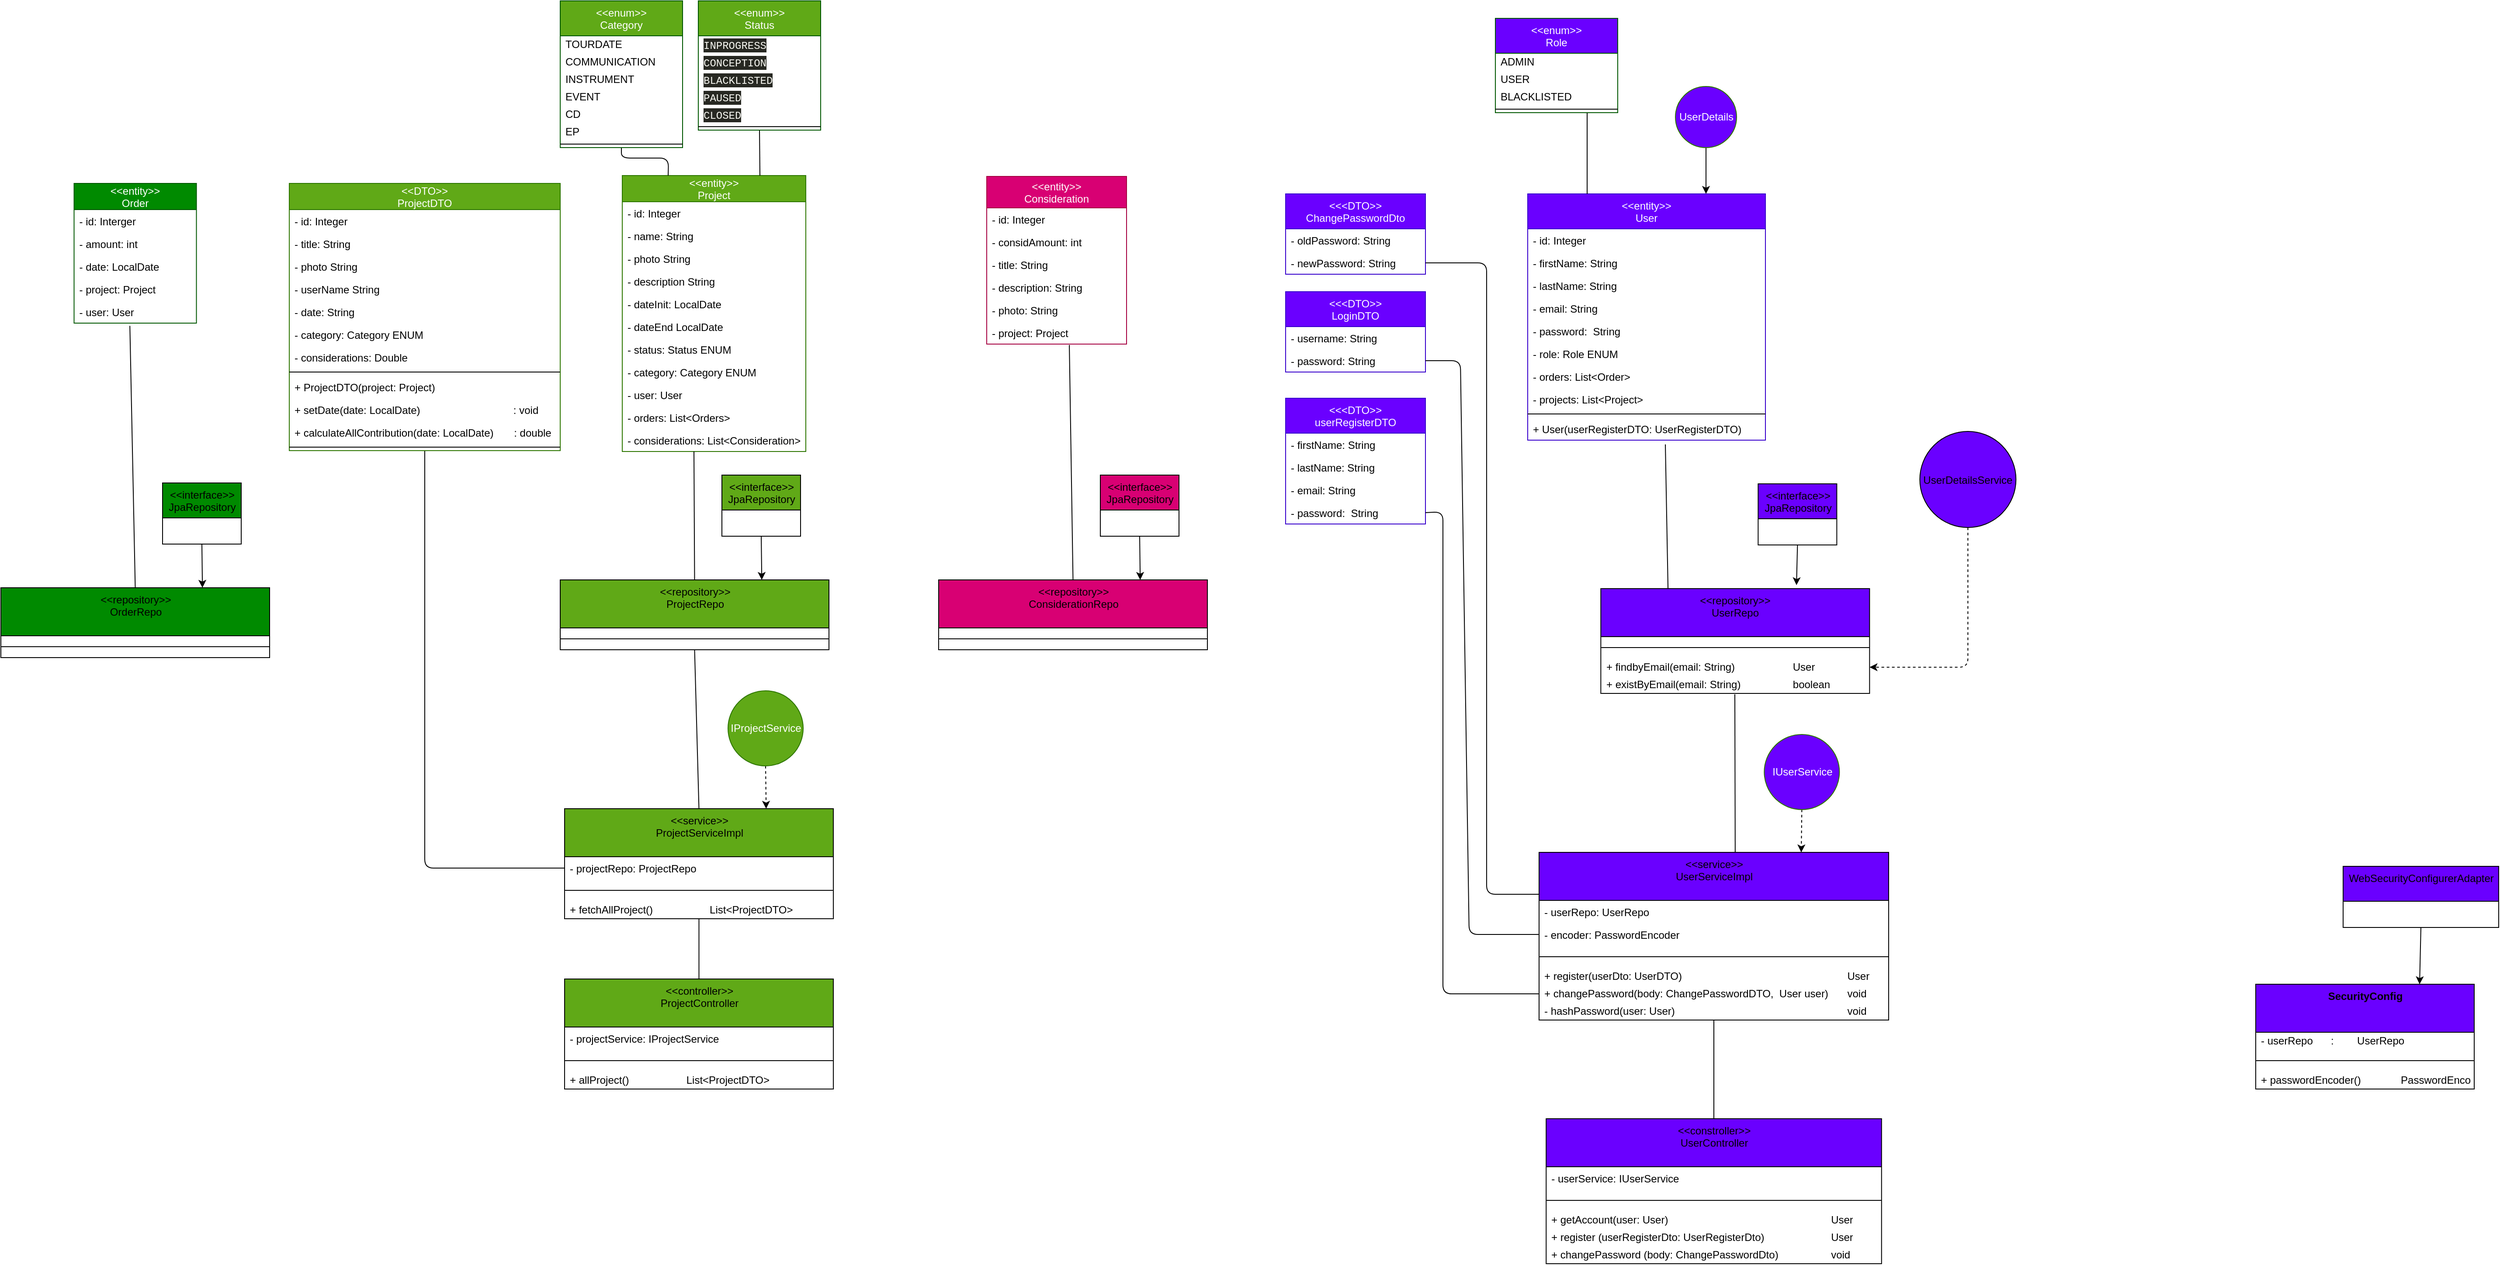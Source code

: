 <mxfile>
    <diagram id="D13PqQ3iey4-y3I6TfFY" name="Page-1">
        <mxGraphModel dx="1454" dy="431" grid="1" gridSize="10" guides="1" tooltips="1" connect="1" arrows="1" fold="1" page="1" pageScale="1" pageWidth="827" pageHeight="1169" background="none" math="0" shadow="0">
            <root>
                <mxCell id="0"/>
                <mxCell id="1" parent="0"/>
                <mxCell id="28" value="&lt;&lt;entity&gt;&gt;&#10;Order" style="swimlane;fontStyle=0;childLayout=stackLayout;horizontal=1;startSize=30;fillColor=#008a00;horizontalStack=0;resizeParent=1;resizeParentMax=0;resizeLast=0;collapsible=1;marginBottom=0;fontColor=#ffffff;strokeColor=#005700;container=0;" parent="1" vertex="1">
                    <mxGeometry x="-416.25" y="219" width="140" height="160" as="geometry"/>
                </mxCell>
                <mxCell id="29" value="- id: Interger" style="text;strokeColor=none;fillColor=none;align=left;verticalAlign=top;spacingLeft=4;spacingRight=4;overflow=hidden;rotatable=0;points=[[0,0.5],[1,0.5]];portConstraint=eastwest;" parent="28" vertex="1">
                    <mxGeometry y="30" width="140" height="26" as="geometry"/>
                </mxCell>
                <mxCell id="30" value="- amount: int" style="text;strokeColor=none;fillColor=none;align=left;verticalAlign=top;spacingLeft=4;spacingRight=4;overflow=hidden;rotatable=0;points=[[0,0.5],[1,0.5]];portConstraint=eastwest;" parent="28" vertex="1">
                    <mxGeometry y="56" width="140" height="26" as="geometry"/>
                </mxCell>
                <mxCell id="32" value="- date: LocalDate&#10;" style="text;strokeColor=none;fillColor=none;align=left;verticalAlign=top;spacingLeft=4;spacingRight=4;overflow=hidden;rotatable=0;points=[[0,0.5],[1,0.5]];portConstraint=eastwest;" parent="28" vertex="1">
                    <mxGeometry y="82" width="140" height="26" as="geometry"/>
                </mxCell>
                <mxCell id="99" value="- project: Project&#10;" style="text;strokeColor=none;fillColor=none;align=left;verticalAlign=top;spacingLeft=4;spacingRight=4;overflow=hidden;rotatable=0;points=[[0,0.5],[1,0.5]];portConstraint=eastwest;" parent="28" vertex="1">
                    <mxGeometry y="108" width="140" height="26" as="geometry"/>
                </mxCell>
                <mxCell id="98" value="- user: User&#10;" style="text;strokeColor=none;fillColor=none;align=left;verticalAlign=top;spacingLeft=4;spacingRight=4;overflow=hidden;rotatable=0;points=[[0,0.5],[1,0.5]];portConstraint=eastwest;" parent="28" vertex="1">
                    <mxGeometry y="134" width="140" height="26" as="geometry"/>
                </mxCell>
                <mxCell id="35" value="&lt;&lt;entity&gt;&gt;&#10;User" style="swimlane;fontStyle=0;childLayout=stackLayout;horizontal=1;startSize=40;fillColor=#6a00ff;horizontalStack=0;resizeParent=1;resizeParentMax=0;resizeLast=0;collapsible=1;marginBottom=0;fontColor=#ffffff;strokeColor=#3700CC;" parent="1" vertex="1">
                    <mxGeometry x="1247" y="231" width="272" height="282" as="geometry"/>
                </mxCell>
                <mxCell id="36" value="- id: Integer" style="text;strokeColor=none;fillColor=none;align=left;verticalAlign=top;spacingLeft=4;spacingRight=4;overflow=hidden;rotatable=0;points=[[0,0.5],[1,0.5]];portConstraint=eastwest;" parent="35" vertex="1">
                    <mxGeometry y="40" width="272" height="26" as="geometry"/>
                </mxCell>
                <mxCell id="38" value="- firstName: String" style="text;strokeColor=none;fillColor=none;align=left;verticalAlign=top;spacingLeft=4;spacingRight=4;overflow=hidden;rotatable=0;points=[[0,0.5],[1,0.5]];portConstraint=eastwest;" parent="35" vertex="1">
                    <mxGeometry y="66" width="272" height="26" as="geometry"/>
                </mxCell>
                <mxCell id="51" value="- lastName: String" style="text;strokeColor=none;fillColor=none;align=left;verticalAlign=top;spacingLeft=4;spacingRight=4;overflow=hidden;rotatable=0;points=[[0,0.5],[1,0.5]];portConstraint=eastwest;" parent="35" vertex="1">
                    <mxGeometry y="92" width="272" height="26" as="geometry"/>
                </mxCell>
                <mxCell id="52" value="- email: String" style="text;strokeColor=none;fillColor=none;align=left;verticalAlign=top;spacingLeft=4;spacingRight=4;overflow=hidden;rotatable=0;points=[[0,0.5],[1,0.5]];portConstraint=eastwest;" parent="35" vertex="1">
                    <mxGeometry y="118" width="272" height="26" as="geometry"/>
                </mxCell>
                <mxCell id="53" value="- password:  String" style="text;strokeColor=none;fillColor=none;align=left;verticalAlign=top;spacingLeft=4;spacingRight=4;overflow=hidden;rotatable=0;points=[[0,0.5],[1,0.5]];portConstraint=eastwest;" parent="35" vertex="1">
                    <mxGeometry y="144" width="272" height="26" as="geometry"/>
                </mxCell>
                <mxCell id="89" value="- role: Role ENUM" style="text;strokeColor=none;fillColor=none;align=left;verticalAlign=top;spacingLeft=4;spacingRight=4;overflow=hidden;rotatable=0;points=[[0,0.5],[1,0.5]];portConstraint=eastwest;" parent="35" vertex="1">
                    <mxGeometry y="170" width="272" height="26" as="geometry"/>
                </mxCell>
                <mxCell id="54" value="- orders: List&lt;Order&gt;" style="text;strokeColor=none;fillColor=none;align=left;verticalAlign=top;spacingLeft=4;spacingRight=4;overflow=hidden;rotatable=0;points=[[0,0.5],[1,0.5]];portConstraint=eastwest;" parent="35" vertex="1">
                    <mxGeometry y="196" width="272" height="26" as="geometry"/>
                </mxCell>
                <mxCell id="92" value="" style="edgeStyle=none;html=1;startArrow=none;" parent="35" source="103" target="54" edge="1">
                    <mxGeometry relative="1" as="geometry"/>
                </mxCell>
                <mxCell id="103" value="- projects: List&lt;Project&gt;" style="text;strokeColor=none;fillColor=none;align=left;verticalAlign=top;spacingLeft=4;spacingRight=4;overflow=hidden;rotatable=0;points=[[0,0.5],[1,0.5]];portConstraint=eastwest;" parent="35" vertex="1">
                    <mxGeometry y="222" width="272" height="26" as="geometry"/>
                </mxCell>
                <mxCell id="129" value="" style="line;strokeWidth=1;fillColor=none;align=left;verticalAlign=middle;spacingTop=-1;spacingLeft=3;spacingRight=3;rotatable=0;labelPosition=right;points=[];portConstraint=eastwest;" parent="35" vertex="1">
                    <mxGeometry y="248" width="272" height="8" as="geometry"/>
                </mxCell>
                <mxCell id="130" value="+ User(userRegisterDTO: UserRegisterDTO)" style="text;strokeColor=none;fillColor=none;align=left;verticalAlign=top;spacingLeft=4;spacingRight=4;overflow=hidden;rotatable=0;points=[[0,0.5],[1,0.5]];portConstraint=eastwest;" parent="35" vertex="1">
                    <mxGeometry y="256" width="272" height="26" as="geometry"/>
                </mxCell>
                <mxCell id="39" value="&lt;&lt;entity&gt;&gt;&#10;Project" style="swimlane;fontStyle=0;childLayout=stackLayout;horizontal=1;startSize=30;fillColor=#60a917;horizontalStack=0;resizeParent=1;resizeParentMax=0;resizeLast=0;collapsible=1;marginBottom=0;fontColor=#ffffff;strokeColor=#2D7600;" parent="1" vertex="1">
                    <mxGeometry x="211" y="210" width="210" height="316" as="geometry"/>
                </mxCell>
                <mxCell id="40" value="- id: Integer" style="text;strokeColor=none;fillColor=none;align=left;verticalAlign=top;spacingLeft=4;spacingRight=4;overflow=hidden;rotatable=0;points=[[0,0.5],[1,0.5]];portConstraint=eastwest;" parent="39" vertex="1">
                    <mxGeometry y="30" width="210" height="26" as="geometry"/>
                </mxCell>
                <mxCell id="41" value="- name: String" style="text;strokeColor=none;fillColor=none;align=left;verticalAlign=top;spacingLeft=4;spacingRight=4;overflow=hidden;rotatable=0;points=[[0,0.5],[1,0.5]];portConstraint=eastwest;" parent="39" vertex="1">
                    <mxGeometry y="56" width="210" height="26" as="geometry"/>
                </mxCell>
                <mxCell id="42" value="- photo String" style="text;strokeColor=none;fillColor=none;align=left;verticalAlign=top;spacingLeft=4;spacingRight=4;overflow=hidden;rotatable=0;points=[[0,0.5],[1,0.5]];portConstraint=eastwest;" parent="39" vertex="1">
                    <mxGeometry y="82" width="210" height="26" as="geometry"/>
                </mxCell>
                <mxCell id="60" value="- description String" style="text;strokeColor=none;fillColor=none;align=left;verticalAlign=top;spacingLeft=4;spacingRight=4;overflow=hidden;rotatable=0;points=[[0,0.5],[1,0.5]];portConstraint=eastwest;" parent="39" vertex="1">
                    <mxGeometry y="108" width="210" height="26" as="geometry"/>
                </mxCell>
                <mxCell id="61" value="- dateInit: LocalDate" style="text;strokeColor=none;fillColor=none;align=left;verticalAlign=top;spacingLeft=4;spacingRight=4;overflow=hidden;rotatable=0;points=[[0,0.5],[1,0.5]];portConstraint=eastwest;" parent="39" vertex="1">
                    <mxGeometry y="134" width="210" height="26" as="geometry"/>
                </mxCell>
                <mxCell id="63" value="- dateEnd LocalDate" style="text;strokeColor=none;fillColor=none;align=left;verticalAlign=top;spacingLeft=4;spacingRight=4;overflow=hidden;rotatable=0;points=[[0,0.5],[1,0.5]];portConstraint=eastwest;" parent="39" vertex="1">
                    <mxGeometry y="160" width="210" height="26" as="geometry"/>
                </mxCell>
                <mxCell id="71" value="- status: Status ENUM" style="text;strokeColor=none;fillColor=none;align=left;verticalAlign=top;spacingLeft=4;spacingRight=4;overflow=hidden;rotatable=0;points=[[0,0.5],[1,0.5]];portConstraint=eastwest;" parent="39" vertex="1">
                    <mxGeometry y="186" width="210" height="26" as="geometry"/>
                </mxCell>
                <mxCell id="72" value="- category: Category ENUM" style="text;strokeColor=none;fillColor=none;align=left;verticalAlign=top;spacingLeft=4;spacingRight=4;overflow=hidden;rotatable=0;points=[[0,0.5],[1,0.5]];portConstraint=eastwest;" parent="39" vertex="1">
                    <mxGeometry y="212" width="210" height="26" as="geometry"/>
                </mxCell>
                <mxCell id="100" value="- user: User" style="text;strokeColor=none;fillColor=none;align=left;verticalAlign=top;spacingLeft=4;spacingRight=4;overflow=hidden;rotatable=0;points=[[0,0.5],[1,0.5]];portConstraint=eastwest;" parent="39" vertex="1">
                    <mxGeometry y="238" width="210" height="26" as="geometry"/>
                </mxCell>
                <mxCell id="101" value="- orders: List&lt;Orders&gt;" style="text;strokeColor=none;fillColor=none;align=left;verticalAlign=top;spacingLeft=4;spacingRight=4;overflow=hidden;rotatable=0;points=[[0,0.5],[1,0.5]];portConstraint=eastwest;" parent="39" vertex="1">
                    <mxGeometry y="264" width="210" height="26" as="geometry"/>
                </mxCell>
                <mxCell id="102" value="- considerations: List&lt;Consideration&gt;" style="text;strokeColor=none;fillColor=none;align=left;verticalAlign=top;spacingLeft=4;spacingRight=4;overflow=hidden;rotatable=0;points=[[0,0.5],[1,0.5]];portConstraint=eastwest;" parent="39" vertex="1">
                    <mxGeometry y="290" width="210" height="26" as="geometry"/>
                </mxCell>
                <mxCell id="43" value="&lt;&lt;entity&gt;&gt;&#10;Consideration" style="swimlane;fontStyle=0;childLayout=stackLayout;horizontal=1;startSize=36;fillColor=#D80073;horizontalStack=0;resizeParent=1;resizeParentMax=0;resizeLast=0;collapsible=1;marginBottom=0;fontColor=#ffffff;strokeColor=#A50040;" parent="1" vertex="1">
                    <mxGeometry x="628" y="211" width="160" height="192" as="geometry"/>
                </mxCell>
                <mxCell id="45" value="- id: Integer" style="text;strokeColor=none;fillColor=none;align=left;verticalAlign=top;spacingLeft=4;spacingRight=4;overflow=hidden;rotatable=0;points=[[0,0.5],[1,0.5]];portConstraint=eastwest;" parent="43" vertex="1">
                    <mxGeometry y="36" width="160" height="26" as="geometry"/>
                </mxCell>
                <mxCell id="55" value="- considAmount: int" style="text;strokeColor=none;fillColor=none;align=left;verticalAlign=top;spacingLeft=4;spacingRight=4;overflow=hidden;rotatable=0;points=[[0,0.5],[1,0.5]];portConstraint=eastwest;" parent="43" vertex="1">
                    <mxGeometry y="62" width="160" height="26" as="geometry"/>
                </mxCell>
                <mxCell id="56" value="- title: String" style="text;strokeColor=none;fillColor=none;align=left;verticalAlign=top;spacingLeft=4;spacingRight=4;overflow=hidden;rotatable=0;points=[[0,0.5],[1,0.5]];portConstraint=eastwest;" parent="43" vertex="1">
                    <mxGeometry y="88" width="160" height="26" as="geometry"/>
                </mxCell>
                <mxCell id="57" value="- description: String" style="text;strokeColor=none;fillColor=none;align=left;verticalAlign=top;spacingLeft=4;spacingRight=4;overflow=hidden;rotatable=0;points=[[0,0.5],[1,0.5]];portConstraint=eastwest;" parent="43" vertex="1">
                    <mxGeometry y="114" width="160" height="26" as="geometry"/>
                </mxCell>
                <mxCell id="58" value="- photo: String" style="text;strokeColor=none;fillColor=none;align=left;verticalAlign=top;spacingLeft=4;spacingRight=4;overflow=hidden;rotatable=0;points=[[0,0.5],[1,0.5]];portConstraint=eastwest;" parent="43" vertex="1">
                    <mxGeometry y="140" width="160" height="26" as="geometry"/>
                </mxCell>
                <mxCell id="135" value="- project: Project" style="text;strokeColor=none;fillColor=none;align=left;verticalAlign=top;spacingLeft=4;spacingRight=4;overflow=hidden;rotatable=0;points=[[0,0.5],[1,0.5]];portConstraint=eastwest;" parent="43" vertex="1">
                    <mxGeometry y="166" width="160" height="26" as="geometry"/>
                </mxCell>
                <mxCell id="167" style="edgeStyle=none;html=1;exitX=0.5;exitY=1;exitDx=0;exitDy=0;entryX=0.25;entryY=0;entryDx=0;entryDy=0;endArrow=none;endFill=0;" parent="1" source="94" target="39" edge="1">
                    <mxGeometry relative="1" as="geometry">
                        <Array as="points">
                            <mxPoint x="210" y="190"/>
                            <mxPoint x="264" y="190"/>
                        </Array>
                    </mxGeometry>
                </mxCell>
                <mxCell id="94" value="&lt;&lt;enum&gt;&gt;&#10;Category" style="swimlane;fontStyle=0;childLayout=stackLayout;horizontal=1;startSize=40;fillColor=#60A917;horizontalStack=0;resizeParent=1;resizeParentMax=0;resizeLast=0;collapsible=1;marginBottom=0;fontColor=#ffffff;strokeColor=#005700;" parent="1" vertex="1">
                    <mxGeometry x="140" y="10" width="140" height="168" as="geometry"/>
                </mxCell>
                <mxCell id="136" value="TOURDATE" style="text;html=1;strokeColor=none;fillColor=none;align=left;verticalAlign=middle;spacingLeft=4;spacingRight=4;overflow=hidden;rotatable=0;points=[[0,0.5],[1,0.5]];portConstraint=eastwest;" parent="94" vertex="1">
                    <mxGeometry y="40" width="140" height="20" as="geometry"/>
                </mxCell>
                <mxCell id="141" value="COMMUNICATION" style="text;html=1;strokeColor=none;fillColor=none;align=left;verticalAlign=middle;spacingLeft=4;spacingRight=4;overflow=hidden;rotatable=0;points=[[0,0.5],[1,0.5]];portConstraint=eastwest;" parent="94" vertex="1">
                    <mxGeometry y="60" width="140" height="20" as="geometry"/>
                </mxCell>
                <mxCell id="140" value="INSTRUMENT" style="text;html=1;strokeColor=none;fillColor=none;align=left;verticalAlign=middle;spacingLeft=4;spacingRight=4;overflow=hidden;rotatable=0;points=[[0,0.5],[1,0.5]];portConstraint=eastwest;" parent="94" vertex="1">
                    <mxGeometry y="80" width="140" height="20" as="geometry"/>
                </mxCell>
                <mxCell id="139" value="EVENT" style="text;html=1;strokeColor=none;fillColor=none;align=left;verticalAlign=middle;spacingLeft=4;spacingRight=4;overflow=hidden;rotatable=0;points=[[0,0.5],[1,0.5]];portConstraint=eastwest;" parent="94" vertex="1">
                    <mxGeometry y="100" width="140" height="20" as="geometry"/>
                </mxCell>
                <mxCell id="138" value="CD" style="text;html=1;strokeColor=none;fillColor=none;align=left;verticalAlign=middle;spacingLeft=4;spacingRight=4;overflow=hidden;rotatable=0;points=[[0,0.5],[1,0.5]];portConstraint=eastwest;" parent="94" vertex="1">
                    <mxGeometry y="120" width="140" height="20" as="geometry"/>
                </mxCell>
                <mxCell id="145" value="EP&lt;br&gt;" style="text;html=1;strokeColor=none;fillColor=none;align=left;verticalAlign=middle;spacingLeft=4;spacingRight=4;overflow=hidden;rotatable=0;points=[[0,0.5],[1,0.5]];portConstraint=eastwest;" parent="94" vertex="1">
                    <mxGeometry y="140" width="140" height="20" as="geometry"/>
                </mxCell>
                <mxCell id="143" value="" style="line;strokeWidth=1;fillColor=none;align=left;verticalAlign=middle;spacingTop=-1;spacingLeft=3;spacingRight=3;rotatable=0;labelPosition=right;points=[];portConstraint=eastwest;" parent="94" vertex="1">
                    <mxGeometry y="160" width="140" height="8" as="geometry"/>
                </mxCell>
                <mxCell id="134" style="edgeStyle=none;html=1;exitX=0.5;exitY=1;exitDx=0;exitDy=0;entryX=0.75;entryY=0;entryDx=0;entryDy=0;" parent="1" source="132" target="35" edge="1">
                    <mxGeometry relative="1" as="geometry"/>
                </mxCell>
                <mxCell id="132" value="UserDetails" style="shape=ellipse;html=1;dashed=0;whitespace=wrap;aspect=fixed;perimeter=ellipsePerimeter;fillColor=#6A00FF;fontColor=#ffffff;strokeColor=#2D7600;" parent="1" vertex="1">
                    <mxGeometry x="1416" y="108" width="70" height="70" as="geometry"/>
                </mxCell>
                <mxCell id="147" style="edgeStyle=none;html=1;exitX=0.75;exitY=1;exitDx=0;exitDy=0;entryX=0.25;entryY=0;entryDx=0;entryDy=0;endArrow=none;endFill=0;" parent="1" source="148" target="35" edge="1">
                    <mxGeometry relative="1" as="geometry">
                        <mxPoint x="1154.5" y="223" as="targetPoint"/>
                        <mxPoint x="1309" y="139" as="sourcePoint"/>
                    </mxGeometry>
                </mxCell>
                <mxCell id="148" value="&lt;&lt;enum&gt;&gt;&#10;Role" style="swimlane;fontStyle=0;childLayout=stackLayout;horizontal=1;startSize=40;fillColor=#6A00FF;horizontalStack=0;resizeParent=1;resizeParentMax=0;resizeLast=0;collapsible=1;marginBottom=0;fontColor=#ffffff;strokeColor=#005700;" parent="1" vertex="1">
                    <mxGeometry x="1210" y="30" width="140" height="108" as="geometry"/>
                </mxCell>
                <mxCell id="149" value="ADMIN" style="text;html=1;strokeColor=none;fillColor=none;align=left;verticalAlign=middle;spacingLeft=4;spacingRight=4;overflow=hidden;rotatable=0;points=[[0,0.5],[1,0.5]];portConstraint=eastwest;" parent="148" vertex="1">
                    <mxGeometry y="40" width="140" height="20" as="geometry"/>
                </mxCell>
                <mxCell id="150" value="USER" style="text;html=1;strokeColor=none;fillColor=none;align=left;verticalAlign=middle;spacingLeft=4;spacingRight=4;overflow=hidden;rotatable=0;points=[[0,0.5],[1,0.5]];portConstraint=eastwest;" parent="148" vertex="1">
                    <mxGeometry y="60" width="140" height="20" as="geometry"/>
                </mxCell>
                <mxCell id="151" value="BLACKLISTED" style="text;html=1;strokeColor=none;fillColor=none;align=left;verticalAlign=middle;spacingLeft=4;spacingRight=4;overflow=hidden;rotatable=0;points=[[0,0.5],[1,0.5]];portConstraint=eastwest;" parent="148" vertex="1">
                    <mxGeometry y="80" width="140" height="20" as="geometry"/>
                </mxCell>
                <mxCell id="155" value="" style="line;strokeWidth=1;fillColor=none;align=left;verticalAlign=middle;spacingTop=-1;spacingLeft=3;spacingRight=3;rotatable=0;labelPosition=right;points=[];portConstraint=eastwest;" parent="148" vertex="1">
                    <mxGeometry y="100" width="140" height="8" as="geometry"/>
                </mxCell>
                <mxCell id="165" style="edgeStyle=none;html=1;exitX=0.5;exitY=1;exitDx=0;exitDy=0;entryX=0.75;entryY=0;entryDx=0;entryDy=0;endArrow=none;endFill=0;" parent="1" source="157" target="39" edge="1">
                    <mxGeometry relative="1" as="geometry"/>
                </mxCell>
                <mxCell id="157" value="&lt;&lt;enum&gt;&gt;&#10;Status" style="swimlane;fontStyle=0;childLayout=stackLayout;horizontal=1;startSize=40;fillColor=#60A917;horizontalStack=0;resizeParent=1;resizeParentMax=0;resizeLast=0;collapsible=1;marginBottom=0;fontColor=#ffffff;strokeColor=#005700;" parent="1" vertex="1">
                    <mxGeometry x="298" y="10" width="140" height="148" as="geometry"/>
                </mxCell>
                <mxCell id="158" value="&lt;div style=&quot;color: rgb(248 , 248 , 242) ; background-color: rgb(39 , 40 , 34) ; font-family: &amp;#34;menlo&amp;#34; , &amp;#34;monaco&amp;#34; , &amp;#34;courier new&amp;#34; , monospace ; line-height: 18px&quot;&gt;INPROGRESS&lt;/div&gt;" style="text;html=1;strokeColor=none;fillColor=none;align=left;verticalAlign=middle;spacingLeft=4;spacingRight=4;overflow=hidden;rotatable=0;points=[[0,0.5],[1,0.5]];portConstraint=eastwest;" parent="157" vertex="1">
                    <mxGeometry y="40" width="140" height="20" as="geometry"/>
                </mxCell>
                <mxCell id="159" value="&lt;div style=&quot;color: rgb(248 , 248 , 242) ; background-color: rgb(39 , 40 , 34) ; font-family: &amp;#34;menlo&amp;#34; , &amp;#34;monaco&amp;#34; , &amp;#34;courier new&amp;#34; , monospace ; line-height: 18px&quot;&gt;CONCEPTION&lt;/div&gt;" style="text;html=1;strokeColor=none;fillColor=none;align=left;verticalAlign=middle;spacingLeft=4;spacingRight=4;overflow=hidden;rotatable=0;points=[[0,0.5],[1,0.5]];portConstraint=eastwest;" parent="157" vertex="1">
                    <mxGeometry y="60" width="140" height="20" as="geometry"/>
                </mxCell>
                <mxCell id="160" value="&lt;div style=&quot;color: rgb(248 , 248 , 242) ; background-color: rgb(39 , 40 , 34) ; font-family: &amp;#34;menlo&amp;#34; , &amp;#34;monaco&amp;#34; , &amp;#34;courier new&amp;#34; , monospace ; line-height: 18px&quot;&gt;BLACKLISTED&lt;/div&gt;" style="text;html=1;strokeColor=none;fillColor=none;align=left;verticalAlign=middle;spacingLeft=4;spacingRight=4;overflow=hidden;rotatable=0;points=[[0,0.5],[1,0.5]];portConstraint=eastwest;" parent="157" vertex="1">
                    <mxGeometry y="80" width="140" height="20" as="geometry"/>
                </mxCell>
                <mxCell id="161" value="&lt;div style=&quot;color: rgb(248 , 248 , 242) ; background-color: rgb(39 , 40 , 34) ; font-family: &amp;#34;menlo&amp;#34; , &amp;#34;monaco&amp;#34; , &amp;#34;courier new&amp;#34; , monospace ; line-height: 18px&quot;&gt;PAUSED&lt;/div&gt;" style="text;html=1;strokeColor=none;fillColor=none;align=left;verticalAlign=middle;spacingLeft=4;spacingRight=4;overflow=hidden;rotatable=0;points=[[0,0.5],[1,0.5]];portConstraint=eastwest;" parent="157" vertex="1">
                    <mxGeometry y="100" width="140" height="20" as="geometry"/>
                </mxCell>
                <mxCell id="162" value="&lt;div style=&quot;color: rgb(248 , 248 , 242) ; background-color: rgb(39 , 40 , 34) ; font-family: &amp;#34;menlo&amp;#34; , &amp;#34;monaco&amp;#34; , &amp;#34;courier new&amp;#34; , monospace ; line-height: 18px&quot;&gt;CLOSED&lt;/div&gt;" style="text;html=1;strokeColor=none;fillColor=none;align=left;verticalAlign=middle;spacingLeft=4;spacingRight=4;overflow=hidden;rotatable=0;points=[[0,0.5],[1,0.5]];portConstraint=eastwest;" parent="157" vertex="1">
                    <mxGeometry y="120" width="140" height="20" as="geometry"/>
                </mxCell>
                <mxCell id="164" value="" style="line;strokeWidth=1;fillColor=none;align=left;verticalAlign=middle;spacingTop=-1;spacingLeft=3;spacingRight=3;rotatable=0;labelPosition=right;points=[];portConstraint=eastwest;" parent="157" vertex="1">
                    <mxGeometry y="140" width="140" height="8" as="geometry"/>
                </mxCell>
                <mxCell id="180" style="edgeStyle=none;html=1;exitX=0.5;exitY=0;exitDx=0;exitDy=0;strokeColor=none;" parent="1" edge="1">
                    <mxGeometry relative="1" as="geometry">
                        <mxPoint x="1865.67" y="633" as="targetPoint"/>
                        <mxPoint x="1865.67" y="813" as="sourcePoint"/>
                    </mxGeometry>
                </mxCell>
                <mxCell id="200" style="html=1;exitX=0.25;exitY=0;exitDx=0;exitDy=0;entryX=0.579;entryY=1.186;entryDx=0;entryDy=0;entryPerimeter=0;endArrow=none;endFill=0;" parent="1" source="182" target="130" edge="1">
                    <mxGeometry relative="1" as="geometry"/>
                </mxCell>
                <mxCell id="182" value="&amp;lt;&amp;lt;repository&amp;gt;&amp;gt;&lt;br&gt;UserRepo" style="swimlane;fontStyle=0;align=center;verticalAlign=top;childLayout=stackLayout;horizontal=1;startSize=55;horizontalStack=0;resizeParent=1;resizeParentMax=0;resizeLast=0;collapsible=0;marginBottom=0;html=1;fillColor=#6A00FF;" parent="1" vertex="1">
                    <mxGeometry x="1330.67" y="683" width="307.5" height="120" as="geometry"/>
                </mxCell>
                <mxCell id="183" value="" style="line;strokeWidth=1;fillColor=none;align=left;verticalAlign=middle;spacingTop=-1;spacingLeft=3;spacingRight=3;rotatable=0;labelPosition=right;points=[];portConstraint=eastwest;" parent="182" vertex="1">
                    <mxGeometry y="55" width="307.5" height="25" as="geometry"/>
                </mxCell>
                <mxCell id="185" value="+ findbyEmail(email: String)&lt;span style=&quot;white-space: pre&quot;&gt;&#9;&lt;span style=&quot;white-space: pre&quot;&gt;&#9;&lt;/span&gt;&lt;span style=&quot;white-space: pre&quot;&gt;&#9;&lt;/span&gt;U&lt;/span&gt;ser" style="text;html=1;strokeColor=none;fillColor=none;align=left;verticalAlign=middle;spacingLeft=4;spacingRight=4;overflow=hidden;rotatable=0;points=[[0,0.5],[1,0.5]];portConstraint=eastwest;" parent="182" vertex="1">
                    <mxGeometry y="80" width="307.5" height="20" as="geometry"/>
                </mxCell>
                <mxCell id="199" value="+ existByEmail(email: String)&lt;span style=&quot;white-space: pre&quot;&gt;&#9;&lt;span style=&quot;white-space: pre&quot;&gt;&#9;&lt;/span&gt;&lt;span style=&quot;white-space: pre&quot;&gt;&#9;&lt;/span&gt;b&lt;/span&gt;oolean" style="text;html=1;strokeColor=none;fillColor=none;align=left;verticalAlign=middle;spacingLeft=4;spacingRight=4;overflow=hidden;rotatable=0;points=[[0,0.5],[1,0.5]];portConstraint=eastwest;" parent="182" vertex="1">
                    <mxGeometry y="100" width="307.5" height="20" as="geometry"/>
                </mxCell>
                <mxCell id="186" style="edgeStyle=none;html=1;exitX=0.5;exitY=1;exitDx=0;exitDy=0;entryX=0.728;entryY=-0.033;entryDx=0;entryDy=0;endArrow=classic;endFill=1;strokeColor=default;entryPerimeter=0;" parent="1" source="187" target="182" edge="1">
                    <mxGeometry relative="1" as="geometry">
                        <mxPoint x="1561.295" y="613" as="targetPoint"/>
                    </mxGeometry>
                </mxCell>
                <mxCell id="187" value="&amp;lt;&amp;lt;interface&amp;gt;&amp;gt;&lt;br&gt;JpaRepository" style="swimlane;fontStyle=0;align=center;verticalAlign=top;childLayout=stackLayout;horizontal=1;startSize=40;horizontalStack=0;resizeParent=1;resizeParentMax=0;resizeLast=0;collapsible=0;marginBottom=0;html=1;fillColor=#6A00FF;" parent="1" vertex="1">
                    <mxGeometry x="1510.67" y="563" width="90" height="70" as="geometry"/>
                </mxCell>
                <mxCell id="188" style="edgeStyle=none;html=1;exitX=0.5;exitY=1;exitDx=0;exitDy=0;dashed=1;endArrow=classic;endFill=1;strokeColor=default;entryX=1;entryY=0.5;entryDx=0;entryDy=0;" parent="1" source="189" edge="1">
                    <mxGeometry relative="1" as="geometry">
                        <mxPoint x="1638.17" y="773" as="targetPoint"/>
                        <Array as="points">
                            <mxPoint x="1750.67" y="773"/>
                        </Array>
                    </mxGeometry>
                </mxCell>
                <mxCell id="189" value="UserDetailsService" style="ellipse;fillColor=#6A00FF;" parent="1" vertex="1">
                    <mxGeometry x="1695.67" y="503" width="110" height="110" as="geometry"/>
                </mxCell>
                <mxCell id="191" value="&lt;b&gt;SecurityConfig&lt;/b&gt;" style="swimlane;fontStyle=0;align=center;verticalAlign=top;childLayout=stackLayout;horizontal=1;startSize=55;horizontalStack=0;resizeParent=1;resizeParentMax=0;resizeLast=0;collapsible=0;marginBottom=0;html=1;fillColor=#6A00FF;" parent="1" vertex="1">
                    <mxGeometry x="2080" y="1136" width="250" height="120" as="geometry"/>
                </mxCell>
                <mxCell id="193" value="- userRepo&lt;span style=&quot;white-space: pre&quot;&gt;&#9;&lt;/span&gt;:&lt;span style=&quot;white-space: pre&quot;&gt;&#9;&lt;/span&gt;&amp;nbsp;UserRepo&lt;span style=&quot;white-space: pre&quot;&gt;&#9;&lt;/span&gt;" style="text;html=1;strokeColor=none;fillColor=none;align=left;verticalAlign=middle;spacingLeft=4;spacingRight=4;overflow=hidden;rotatable=0;points=[[0,0.5],[1,0.5]];portConstraint=eastwest;" parent="191" vertex="1">
                    <mxGeometry y="55" width="250" height="20" as="geometry"/>
                </mxCell>
                <mxCell id="194" value="" style="line;strokeWidth=1;fillColor=none;align=left;verticalAlign=middle;spacingTop=-1;spacingLeft=3;spacingRight=3;rotatable=0;labelPosition=right;points=[];portConstraint=eastwest;" parent="191" vertex="1">
                    <mxGeometry y="75" width="250" height="25" as="geometry"/>
                </mxCell>
                <mxCell id="195" value="+ passwordEncoder()&lt;span style=&quot;white-space: pre&quot;&gt;&#9;&lt;/span&gt;&lt;span style=&quot;white-space: pre&quot;&gt;&#9;&lt;/span&gt;PasswordEncoder" style="text;html=1;strokeColor=none;fillColor=none;align=left;verticalAlign=middle;spacingLeft=4;spacingRight=4;overflow=hidden;rotatable=0;points=[[0,0.5],[1,0.5]];portConstraint=eastwest;" parent="191" vertex="1">
                    <mxGeometry y="100" width="250" height="20" as="geometry"/>
                </mxCell>
                <mxCell id="196" style="edgeStyle=none;html=1;exitX=0.5;exitY=1;exitDx=0;exitDy=0;entryX=0.75;entryY=0;entryDx=0;entryDy=0;endArrow=classic;endFill=1;strokeColor=default;" parent="1" source="197" target="191" edge="1">
                    <mxGeometry relative="1" as="geometry"/>
                </mxCell>
                <mxCell id="197" value="WebSecurityConfigurerAdapter" style="swimlane;fontStyle=0;align=center;verticalAlign=top;childLayout=stackLayout;horizontal=1;startSize=40;horizontalStack=0;resizeParent=1;resizeParentMax=0;resizeLast=0;collapsible=0;marginBottom=0;html=1;fillColor=#6A00FF;" parent="1" vertex="1">
                    <mxGeometry x="2180" y="1001" width="178" height="70" as="geometry"/>
                </mxCell>
                <mxCell id="208" style="edgeStyle=none;html=1;exitX=0.5;exitY=0;exitDx=0;exitDy=0;entryX=0.372;entryY=1.038;entryDx=0;entryDy=0;entryPerimeter=0;endArrow=none;endFill=0;" parent="1" source="201" edge="1">
                    <mxGeometry relative="1" as="geometry">
                        <mxPoint x="722.52" y="403.988" as="targetPoint"/>
                    </mxGeometry>
                </mxCell>
                <mxCell id="201" value="&amp;lt;&amp;lt;repository&amp;gt;&amp;gt;&lt;br&gt;ConsiderationRepo" style="swimlane;fontStyle=0;align=center;verticalAlign=top;childLayout=stackLayout;horizontal=1;startSize=55;horizontalStack=0;resizeParent=1;resizeParentMax=0;resizeLast=0;collapsible=0;marginBottom=0;html=1;fillColor=#D80073;" parent="1" vertex="1">
                    <mxGeometry x="573" y="673" width="307.5" height="80" as="geometry"/>
                </mxCell>
                <mxCell id="202" value="" style="line;strokeWidth=1;fillColor=none;align=left;verticalAlign=middle;spacingTop=-1;spacingLeft=3;spacingRight=3;rotatable=0;labelPosition=right;points=[];portConstraint=eastwest;" parent="201" vertex="1">
                    <mxGeometry y="55" width="307.5" height="25" as="geometry"/>
                </mxCell>
                <mxCell id="207" style="edgeStyle=none;html=1;exitX=0.5;exitY=1;exitDx=0;exitDy=0;entryX=0.75;entryY=0;entryDx=0;entryDy=0;endArrow=classic;endFill=1;" parent="1" source="205" target="201" edge="1">
                    <mxGeometry relative="1" as="geometry"/>
                </mxCell>
                <mxCell id="205" value="&amp;lt;&amp;lt;interface&amp;gt;&amp;gt;&lt;br&gt;JpaRepository" style="swimlane;fontStyle=0;align=center;verticalAlign=top;childLayout=stackLayout;horizontal=1;startSize=40;horizontalStack=0;resizeParent=1;resizeParentMax=0;resizeLast=0;collapsible=0;marginBottom=0;html=1;fillColor=#D80073;" parent="1" vertex="1">
                    <mxGeometry x="758.0" y="553" width="90" height="70" as="geometry"/>
                </mxCell>
                <mxCell id="209" style="edgeStyle=none;html=1;exitX=0.5;exitY=0;exitDx=0;exitDy=0;entryX=0.372;entryY=1.038;entryDx=0;entryDy=0;entryPerimeter=0;endArrow=none;endFill=0;" parent="1" source="210" edge="1">
                    <mxGeometry relative="1" as="geometry">
                        <mxPoint x="293.02" y="525.998" as="targetPoint"/>
                    </mxGeometry>
                </mxCell>
                <mxCell id="210" value="&amp;lt;&amp;lt;repository&amp;gt;&amp;gt;&lt;br&gt;ProjectRepo" style="swimlane;fontStyle=0;align=center;verticalAlign=top;childLayout=stackLayout;horizontal=1;startSize=55;horizontalStack=0;resizeParent=1;resizeParentMax=0;resizeLast=0;collapsible=0;marginBottom=0;html=1;fillColor=#60A917;" parent="1" vertex="1">
                    <mxGeometry x="140" y="673" width="307.5" height="80" as="geometry"/>
                </mxCell>
                <mxCell id="211" value="" style="line;strokeWidth=1;fillColor=none;align=left;verticalAlign=middle;spacingTop=-1;spacingLeft=3;spacingRight=3;rotatable=0;labelPosition=right;points=[];portConstraint=eastwest;" parent="210" vertex="1">
                    <mxGeometry y="55" width="307.5" height="25" as="geometry"/>
                </mxCell>
                <mxCell id="213" style="edgeStyle=none;html=1;exitX=0.5;exitY=1;exitDx=0;exitDy=0;entryX=0.75;entryY=0;entryDx=0;entryDy=0;endArrow=classic;endFill=1;" parent="1" source="212" target="210" edge="1">
                    <mxGeometry relative="1" as="geometry"/>
                </mxCell>
                <mxCell id="212" value="&amp;lt;&amp;lt;interface&amp;gt;&amp;gt;&lt;br&gt;JpaRepository" style="swimlane;fontStyle=0;align=center;verticalAlign=top;childLayout=stackLayout;horizontal=1;startSize=40;horizontalStack=0;resizeParent=1;resizeParentMax=0;resizeLast=0;collapsible=0;marginBottom=0;html=1;fillColor=#60A917;" parent="1" vertex="1">
                    <mxGeometry x="325.0" y="553" width="90" height="70" as="geometry"/>
                </mxCell>
                <mxCell id="214" style="edgeStyle=none;html=1;exitX=0.5;exitY=0;exitDx=0;exitDy=0;endArrow=none;endFill=0;entryX=0.456;entryY=1.12;entryDx=0;entryDy=0;entryPerimeter=0;" parent="1" source="215" target="98" edge="1">
                    <mxGeometry relative="1" as="geometry">
                        <mxPoint x="-310" y="388" as="targetPoint"/>
                    </mxGeometry>
                </mxCell>
                <mxCell id="215" value="&amp;lt;&amp;lt;repository&amp;gt;&amp;gt;&lt;br&gt;OrderRepo" style="swimlane;fontStyle=0;align=center;verticalAlign=top;childLayout=stackLayout;horizontal=1;startSize=55;horizontalStack=0;resizeParent=1;resizeParentMax=0;resizeLast=0;collapsible=0;marginBottom=0;html=1;fillColor=#008A00;" parent="1" vertex="1">
                    <mxGeometry x="-500" y="682" width="307.5" height="80" as="geometry"/>
                </mxCell>
                <mxCell id="216" value="" style="line;strokeWidth=1;fillColor=none;align=left;verticalAlign=middle;spacingTop=-1;spacingLeft=3;spacingRight=3;rotatable=0;labelPosition=right;points=[];portConstraint=eastwest;" parent="215" vertex="1">
                    <mxGeometry y="55" width="307.5" height="25" as="geometry"/>
                </mxCell>
                <mxCell id="217" value="&amp;lt;&amp;lt;interface&amp;gt;&amp;gt;&lt;br&gt;JpaRepository" style="swimlane;fontStyle=0;align=center;verticalAlign=top;childLayout=stackLayout;horizontal=1;startSize=40;horizontalStack=0;resizeParent=1;resizeParentMax=0;resizeLast=0;collapsible=0;marginBottom=0;html=1;fillColor=#008A00;" parent="1" vertex="1">
                    <mxGeometry x="-315.0" y="562" width="90" height="70" as="geometry"/>
                </mxCell>
                <mxCell id="326" style="edgeStyle=none;html=1;exitX=0.5;exitY=1;exitDx=0;exitDy=0;entryX=0.5;entryY=0;entryDx=0;entryDy=0;endArrow=none;endFill=0;" parent="1" source="218" target="321" edge="1">
                    <mxGeometry relative="1" as="geometry"/>
                </mxCell>
                <mxCell id="218" value="&amp;lt;&amp;lt;service&amp;gt;&amp;gt;&lt;br&gt;ProjectServiceImpl" style="swimlane;fontStyle=0;align=center;verticalAlign=top;childLayout=stackLayout;horizontal=1;startSize=55;horizontalStack=0;resizeParent=1;resizeParentMax=0;resizeLast=0;collapsible=0;marginBottom=0;html=1;fillColor=#60A917;" parent="1" vertex="1">
                    <mxGeometry x="145" y="935" width="307.5" height="126" as="geometry"/>
                </mxCell>
                <mxCell id="241" value="- projectRepo: ProjectRepo" style="text;strokeColor=none;fillColor=none;align=left;verticalAlign=top;spacingLeft=4;spacingRight=4;overflow=hidden;rotatable=0;points=[[0,0.5],[1,0.5]];portConstraint=eastwest;" parent="218" vertex="1">
                    <mxGeometry y="55" width="307.5" height="26" as="geometry"/>
                </mxCell>
                <mxCell id="219" value="" style="line;strokeWidth=1;fillColor=none;align=left;verticalAlign=middle;spacingTop=-1;spacingLeft=3;spacingRight=3;rotatable=0;labelPosition=right;points=[];portConstraint=eastwest;" parent="218" vertex="1">
                    <mxGeometry y="81" width="307.5" height="25" as="geometry"/>
                </mxCell>
                <mxCell id="240" value="+ fetchAllProject()&lt;span style=&quot;white-space: pre&quot;&gt;&#9;&lt;span style=&quot;white-space: pre&quot;&gt;&#9;&lt;span style=&quot;white-space: pre&quot;&gt;&#9;&lt;/span&gt;&lt;/span&gt;L&lt;/span&gt;ist&amp;lt;ProjectDTO&amp;gt;" style="text;html=1;strokeColor=none;fillColor=none;align=left;verticalAlign=middle;spacingLeft=4;spacingRight=4;overflow=hidden;rotatable=0;points=[[0,0.5],[1,0.5]];portConstraint=eastwest;" parent="218" vertex="1">
                    <mxGeometry y="106" width="307.5" height="20" as="geometry"/>
                </mxCell>
                <mxCell id="223" style="edgeStyle=none;html=1;exitX=0.5;exitY=1;exitDx=0;exitDy=0;entryX=0.75;entryY=0;entryDx=0;entryDy=0;endArrow=classic;endFill=1;" parent="1" source="217" target="215" edge="1">
                    <mxGeometry relative="1" as="geometry">
                        <mxPoint x="330.0" y="641" as="sourcePoint"/>
                        <mxPoint x="330.625" y="691" as="targetPoint"/>
                    </mxGeometry>
                </mxCell>
                <mxCell id="231" style="edgeStyle=none;html=1;exitX=0.5;exitY=1;exitDx=0;exitDy=0;entryX=0.75;entryY=0;entryDx=0;entryDy=0;dashed=1;" parent="1" source="230" target="218" edge="1">
                    <mxGeometry relative="1" as="geometry"/>
                </mxCell>
                <mxCell id="230" value="IProjectService" style="shape=ellipse;html=1;dashed=0;whitespace=wrap;aspect=fixed;perimeter=ellipsePerimeter;fillColor=#60A917;fontColor=#ffffff;strokeColor=#2D7600;" parent="1" vertex="1">
                    <mxGeometry x="332" y="800" width="86" height="86" as="geometry"/>
                </mxCell>
                <mxCell id="232" style="edgeStyle=none;html=1;exitX=0.5;exitY=0;exitDx=0;exitDy=0;endArrow=none;endFill=0;entryX=0.5;entryY=1;entryDx=0;entryDy=0;" parent="1" source="218" target="210" edge="1">
                    <mxGeometry relative="1" as="geometry">
                        <mxPoint x="316" y="760" as="targetPoint"/>
                        <mxPoint x="293.23" y="916.5" as="sourcePoint"/>
                    </mxGeometry>
                </mxCell>
                <mxCell id="320" style="edgeStyle=none;html=1;exitX=0.5;exitY=1;exitDx=0;exitDy=0;entryX=0.5;entryY=0;entryDx=0;entryDy=0;endArrow=none;endFill=0;" parent="1" source="233" target="238" edge="1">
                    <mxGeometry relative="1" as="geometry"/>
                </mxCell>
                <mxCell id="233" value="&amp;lt;&amp;lt;service&amp;gt;&amp;gt;&lt;br&gt;UserServiceImpl" style="swimlane;fontStyle=0;align=center;verticalAlign=top;childLayout=stackLayout;horizontal=1;startSize=55;horizontalStack=0;resizeParent=1;resizeParentMax=0;resizeLast=0;collapsible=0;marginBottom=0;html=1;fillColor=#6A00FF;" parent="1" vertex="1">
                    <mxGeometry x="1260" y="985" width="400" height="192" as="geometry"/>
                </mxCell>
                <mxCell id="310" value="- userRepo: UserRepo" style="text;strokeColor=none;fillColor=none;align=left;verticalAlign=top;spacingLeft=4;spacingRight=4;overflow=hidden;rotatable=0;points=[[0,0.5],[1,0.5]];portConstraint=eastwest;" parent="233" vertex="1">
                    <mxGeometry y="55" width="400" height="26" as="geometry"/>
                </mxCell>
                <mxCell id="311" value="- encoder: PasswordEncoder" style="text;strokeColor=none;fillColor=none;align=left;verticalAlign=top;spacingLeft=4;spacingRight=4;overflow=hidden;rotatable=0;points=[[0,0.5],[1,0.5]];portConstraint=eastwest;" parent="233" vertex="1">
                    <mxGeometry y="81" width="400" height="26" as="geometry"/>
                </mxCell>
                <mxCell id="234" value="" style="line;strokeWidth=1;fillColor=none;align=left;verticalAlign=middle;spacingTop=-1;spacingLeft=3;spacingRight=3;rotatable=0;labelPosition=right;points=[];portConstraint=eastwest;" parent="233" vertex="1">
                    <mxGeometry y="107" width="400" height="25" as="geometry"/>
                </mxCell>
                <mxCell id="306" value="+ register(userDto: UserDTO)&lt;span style=&quot;white-space: pre&quot;&gt;&#9;&lt;span style=&quot;white-space: pre&quot;&gt;&#9;&lt;span style=&quot;white-space: pre&quot;&gt;&#9;&lt;/span&gt;&lt;span style=&quot;white-space: pre&quot;&gt;&#9;&lt;/span&gt;&lt;span style=&quot;white-space: pre&quot;&gt;&#9;&lt;/span&gt;&lt;span style=&quot;white-space: pre&quot;&gt;&#9;&lt;/span&gt;&lt;span style=&quot;white-space: pre&quot;&gt;&#9;&lt;/span&gt;&lt;/span&gt;&lt;span style=&quot;white-space: pre&quot;&gt;&#9;&lt;/span&gt;U&lt;/span&gt;ser" style="text;html=1;strokeColor=none;fillColor=none;align=left;verticalAlign=middle;spacingLeft=4;spacingRight=4;overflow=hidden;rotatable=0;points=[[0,0.5],[1,0.5]];portConstraint=eastwest;" parent="233" vertex="1">
                    <mxGeometry y="132" width="400" height="20" as="geometry"/>
                </mxCell>
                <mxCell id="307" value="+ changePassword(body: ChangePasswordDTO,&amp;nbsp; User user)&lt;span style=&quot;white-space: pre&quot;&gt;&#9;&lt;/span&gt;&lt;span style=&quot;white-space: pre&quot;&gt;void&lt;/span&gt;" style="text;html=1;strokeColor=none;fillColor=none;align=left;verticalAlign=middle;spacingLeft=4;spacingRight=4;overflow=hidden;rotatable=0;points=[[0,0.5],[1,0.5]];portConstraint=eastwest;" parent="233" vertex="1">
                    <mxGeometry y="152" width="400" height="20" as="geometry"/>
                </mxCell>
                <mxCell id="308" value="- hashPassword(user: User)&lt;span style=&quot;white-space: pre&quot;&gt;&#9;&lt;span style=&quot;white-space: pre&quot;&gt;&#9;&lt;/span&gt;&lt;span style=&quot;white-space: pre&quot;&gt;&#9;&lt;/span&gt;&lt;span style=&quot;white-space: pre&quot;&gt;&#9;&lt;/span&gt;&lt;span style=&quot;white-space: pre&quot;&gt;&#9;&lt;/span&gt;&lt;span style=&quot;white-space: pre&quot;&gt;&#9;&lt;/span&gt;&lt;span style=&quot;white-space: pre&quot;&gt;&#9;&lt;/span&gt;&lt;span style=&quot;white-space: pre&quot;&gt;&#9;&lt;/span&gt;&lt;/span&gt;&lt;span style=&quot;white-space: pre&quot;&gt;void&lt;/span&gt;" style="text;html=1;strokeColor=none;fillColor=none;align=left;verticalAlign=middle;spacingLeft=4;spacingRight=4;overflow=hidden;rotatable=0;points=[[0,0.5],[1,0.5]];portConstraint=eastwest;" parent="233" vertex="1">
                    <mxGeometry y="172" width="400" height="20" as="geometry"/>
                </mxCell>
                <mxCell id="235" style="edgeStyle=none;html=1;exitX=0.5;exitY=1;exitDx=0;exitDy=0;entryX=0.75;entryY=0;entryDx=0;entryDy=0;dashed=1;" parent="1" source="236" target="233" edge="1">
                    <mxGeometry relative="1" as="geometry"/>
                </mxCell>
                <mxCell id="236" value="IUserService" style="shape=ellipse;html=1;dashed=0;whitespace=wrap;aspect=fixed;perimeter=ellipsePerimeter;fillColor=#6A00FF;fontColor=#ffffff;strokeColor=#2D7600;" parent="1" vertex="1">
                    <mxGeometry x="1517.67" y="850" width="86" height="86" as="geometry"/>
                </mxCell>
                <mxCell id="237" style="edgeStyle=none;html=1;exitX=0.5;exitY=0;exitDx=0;exitDy=0;endArrow=none;endFill=0;" parent="1" edge="1">
                    <mxGeometry relative="1" as="geometry">
                        <mxPoint x="1484" y="804" as="targetPoint"/>
                        <mxPoint x="1484.42" y="985" as="sourcePoint"/>
                    </mxGeometry>
                </mxCell>
                <mxCell id="238" value="&amp;lt;&amp;lt;constroller&amp;gt;&amp;gt;&lt;br&gt;UserController" style="swimlane;fontStyle=0;align=center;verticalAlign=top;childLayout=stackLayout;horizontal=1;startSize=55;horizontalStack=0;resizeParent=1;resizeParentMax=0;resizeLast=0;collapsible=0;marginBottom=0;html=1;fillColor=#6A00FF;" parent="1" vertex="1">
                    <mxGeometry x="1268.12" y="1290" width="383.75" height="166" as="geometry"/>
                </mxCell>
                <mxCell id="315" value="- userService: IUserService" style="text;strokeColor=none;fillColor=none;align=left;verticalAlign=top;spacingLeft=4;spacingRight=4;overflow=hidden;rotatable=0;points=[[0,0.5],[1,0.5]];portConstraint=eastwest;" parent="238" vertex="1">
                    <mxGeometry y="55" width="383.75" height="26" as="geometry"/>
                </mxCell>
                <mxCell id="239" value="" style="line;strokeWidth=1;fillColor=none;align=left;verticalAlign=middle;spacingTop=-1;spacingLeft=3;spacingRight=3;rotatable=0;labelPosition=right;points=[];portConstraint=eastwest;" parent="238" vertex="1">
                    <mxGeometry y="81" width="383.75" height="25" as="geometry"/>
                </mxCell>
                <mxCell id="316" value="+ getAccount(user: User)&lt;span style=&quot;white-space: pre&quot;&gt;&#9;&lt;span style=&quot;white-space: pre&quot;&gt;&#9;&lt;span style=&quot;white-space: pre&quot;&gt;&#9;&lt;/span&gt;&lt;span style=&quot;white-space: pre&quot;&gt;&#9;&lt;span style=&quot;white-space: pre&quot;&gt;&#9;&lt;/span&gt;&lt;span style=&quot;white-space: pre&quot;&gt;&#9;&lt;span style=&quot;white-space: pre&quot;&gt;&#9;&lt;/span&gt;&lt;/span&gt;&lt;/span&gt;&lt;/span&gt;U&lt;/span&gt;ser" style="text;html=1;strokeColor=none;fillColor=none;align=left;verticalAlign=middle;spacingLeft=4;spacingRight=4;overflow=hidden;rotatable=0;points=[[0,0.5],[1,0.5]];portConstraint=eastwest;" parent="238" vertex="1">
                    <mxGeometry y="106" width="383.75" height="20" as="geometry"/>
                </mxCell>
                <mxCell id="318" value="+ register (userRegisterDto: UserRegisterDto)&lt;span style=&quot;white-space: pre&quot;&gt;&#9;&lt;span style=&quot;white-space: pre&quot;&gt;&#9;&lt;/span&gt;&lt;span style=&quot;white-space: pre&quot;&gt;&#9;&lt;/span&gt;U&lt;/span&gt;ser" style="text;html=1;strokeColor=none;fillColor=none;align=left;verticalAlign=middle;spacingLeft=4;spacingRight=4;overflow=hidden;rotatable=0;points=[[0,0.5],[1,0.5]];portConstraint=eastwest;" parent="238" vertex="1">
                    <mxGeometry y="126" width="383.75" height="20" as="geometry"/>
                </mxCell>
                <mxCell id="317" value="+ changePassword (body: ChangePasswordDto)&lt;span style=&quot;white-space: pre&quot;&gt;&#9;&lt;span style=&quot;white-space: pre&quot;&gt;&#9;&lt;/span&gt;&lt;span style=&quot;white-space: pre&quot;&gt;&#9;&lt;/span&gt;v&lt;/span&gt;oid" style="text;html=1;strokeColor=none;fillColor=none;align=left;verticalAlign=middle;spacingLeft=4;spacingRight=4;overflow=hidden;rotatable=0;points=[[0,0.5],[1,0.5]];portConstraint=eastwest;" parent="238" vertex="1">
                    <mxGeometry y="146" width="383.75" height="20" as="geometry"/>
                </mxCell>
                <mxCell id="261" style="edgeStyle=none;html=1;exitX=0.5;exitY=1;exitDx=0;exitDy=0;entryX=0;entryY=0.5;entryDx=0;entryDy=0;endArrow=none;endFill=0;" parent="1" source="242" target="241" edge="1">
                    <mxGeometry relative="1" as="geometry">
                        <Array as="points">
                            <mxPoint x="-15" y="1003"/>
                        </Array>
                    </mxGeometry>
                </mxCell>
                <mxCell id="242" value="&lt;&lt;DTO&gt;&gt;&#10;ProjectDTO" style="swimlane;fontStyle=0;childLayout=stackLayout;horizontal=1;startSize=30;fillColor=#60a917;horizontalStack=0;resizeParent=1;resizeParentMax=0;resizeLast=0;collapsible=1;marginBottom=0;fontColor=#ffffff;strokeColor=#2D7600;" parent="1" vertex="1">
                    <mxGeometry x="-170" y="219" width="310" height="306" as="geometry"/>
                </mxCell>
                <mxCell id="243" value="- id: Integer" style="text;strokeColor=none;fillColor=none;align=left;verticalAlign=top;spacingLeft=4;spacingRight=4;overflow=hidden;rotatable=0;points=[[0,0.5],[1,0.5]];portConstraint=eastwest;" parent="242" vertex="1">
                    <mxGeometry y="30" width="310" height="26" as="geometry"/>
                </mxCell>
                <mxCell id="244" value="- title: String" style="text;strokeColor=none;fillColor=none;align=left;verticalAlign=top;spacingLeft=4;spacingRight=4;overflow=hidden;rotatable=0;points=[[0,0.5],[1,0.5]];portConstraint=eastwest;" parent="242" vertex="1">
                    <mxGeometry y="56" width="310" height="26" as="geometry"/>
                </mxCell>
                <mxCell id="245" value="- photo String" style="text;strokeColor=none;fillColor=none;align=left;verticalAlign=top;spacingLeft=4;spacingRight=4;overflow=hidden;rotatable=0;points=[[0,0.5],[1,0.5]];portConstraint=eastwest;" parent="242" vertex="1">
                    <mxGeometry y="82" width="310" height="26" as="geometry"/>
                </mxCell>
                <mxCell id="246" value="- userName String" style="text;strokeColor=none;fillColor=none;align=left;verticalAlign=top;spacingLeft=4;spacingRight=4;overflow=hidden;rotatable=0;points=[[0,0.5],[1,0.5]];portConstraint=eastwest;" parent="242" vertex="1">
                    <mxGeometry y="108" width="310" height="26" as="geometry"/>
                </mxCell>
                <mxCell id="247" value="- date: String" style="text;strokeColor=none;fillColor=none;align=left;verticalAlign=top;spacingLeft=4;spacingRight=4;overflow=hidden;rotatable=0;points=[[0,0.5],[1,0.5]];portConstraint=eastwest;" parent="242" vertex="1">
                    <mxGeometry y="134" width="310" height="26" as="geometry"/>
                </mxCell>
                <mxCell id="250" value="- category: Category ENUM" style="text;strokeColor=none;fillColor=none;align=left;verticalAlign=top;spacingLeft=4;spacingRight=4;overflow=hidden;rotatable=0;points=[[0,0.5],[1,0.5]];portConstraint=eastwest;" parent="242" vertex="1">
                    <mxGeometry y="160" width="310" height="26" as="geometry"/>
                </mxCell>
                <mxCell id="253" value="- considerations: Double" style="text;strokeColor=none;fillColor=none;align=left;verticalAlign=top;spacingLeft=4;spacingRight=4;overflow=hidden;rotatable=0;points=[[0,0.5],[1,0.5]];portConstraint=eastwest;" parent="242" vertex="1">
                    <mxGeometry y="186" width="310" height="26" as="geometry"/>
                </mxCell>
                <mxCell id="256" value="" style="line;strokeWidth=1;fillColor=none;align=left;verticalAlign=middle;spacingTop=-1;spacingLeft=3;spacingRight=3;rotatable=0;labelPosition=right;points=[];portConstraint=eastwest;" parent="242" vertex="1">
                    <mxGeometry y="212" width="310" height="8" as="geometry"/>
                </mxCell>
                <mxCell id="257" value="+ ProjectDTO(project: Project)" style="text;strokeColor=none;fillColor=none;align=left;verticalAlign=top;spacingLeft=4;spacingRight=4;overflow=hidden;rotatable=0;points=[[0,0.5],[1,0.5]];portConstraint=eastwest;" parent="242" vertex="1">
                    <mxGeometry y="220" width="310" height="26" as="geometry"/>
                </mxCell>
                <mxCell id="258" value="+ setDate(date: LocalDate)                                : void" style="text;strokeColor=none;fillColor=none;align=left;verticalAlign=top;spacingLeft=4;spacingRight=4;overflow=hidden;rotatable=0;points=[[0,0.5],[1,0.5]];portConstraint=eastwest;" parent="242" vertex="1">
                    <mxGeometry y="246" width="310" height="26" as="geometry"/>
                </mxCell>
                <mxCell id="259" value="+ calculateAllContribution(date: LocalDate)       : double" style="text;strokeColor=none;fillColor=none;align=left;verticalAlign=top;spacingLeft=4;spacingRight=4;overflow=hidden;rotatable=0;points=[[0,0.5],[1,0.5]];portConstraint=eastwest;" parent="242" vertex="1">
                    <mxGeometry y="272" width="310" height="26" as="geometry"/>
                </mxCell>
                <mxCell id="260" value="" style="line;strokeWidth=1;fillColor=none;align=left;verticalAlign=middle;spacingTop=-1;spacingLeft=3;spacingRight=3;rotatable=0;labelPosition=right;points=[];portConstraint=eastwest;" parent="242" vertex="1">
                    <mxGeometry y="298" width="310" height="8" as="geometry"/>
                </mxCell>
                <mxCell id="274" value="&lt;&lt;&lt;DTO&gt;&gt;&#10;ChangePasswordDto" style="swimlane;fontStyle=0;childLayout=stackLayout;horizontal=1;startSize=40;fillColor=#6a00ff;horizontalStack=0;resizeParent=1;resizeParentMax=0;resizeLast=0;collapsible=1;marginBottom=0;fontColor=#ffffff;strokeColor=#3700CC;" parent="1" vertex="1">
                    <mxGeometry x="970" y="231" width="160" height="92" as="geometry"/>
                </mxCell>
                <mxCell id="276" value="- oldPassword: String" style="text;strokeColor=none;fillColor=none;align=left;verticalAlign=top;spacingLeft=4;spacingRight=4;overflow=hidden;rotatable=0;points=[[0,0.5],[1,0.5]];portConstraint=eastwest;" parent="274" vertex="1">
                    <mxGeometry y="40" width="160" height="26" as="geometry"/>
                </mxCell>
                <mxCell id="277" value="- newPassword: String" style="text;strokeColor=none;fillColor=none;align=left;verticalAlign=top;spacingLeft=4;spacingRight=4;overflow=hidden;rotatable=0;points=[[0,0.5],[1,0.5]];portConstraint=eastwest;" parent="274" vertex="1">
                    <mxGeometry y="66" width="160" height="26" as="geometry"/>
                </mxCell>
                <mxCell id="282" value="" style="edgeStyle=none;html=1;startArrow=none;" parent="274" edge="1">
                    <mxGeometry relative="1" as="geometry">
                        <mxPoint x="136" y="118" as="sourcePoint"/>
                        <mxPoint x="136" y="118" as="targetPoint"/>
                    </mxGeometry>
                </mxCell>
                <mxCell id="288" value="&lt;&lt;&lt;DTO&gt;&gt;&#10;LoginDTO" style="swimlane;fontStyle=0;childLayout=stackLayout;horizontal=1;startSize=40;fillColor=#6a00ff;horizontalStack=0;resizeParent=1;resizeParentMax=0;resizeLast=0;collapsible=1;marginBottom=0;fontColor=#ffffff;strokeColor=#3700CC;" parent="1" vertex="1">
                    <mxGeometry x="970" y="343" width="160" height="92" as="geometry"/>
                </mxCell>
                <mxCell id="289" value="- username: String" style="text;strokeColor=none;fillColor=none;align=left;verticalAlign=top;spacingLeft=4;spacingRight=4;overflow=hidden;rotatable=0;points=[[0,0.5],[1,0.5]];portConstraint=eastwest;" parent="288" vertex="1">
                    <mxGeometry y="40" width="160" height="26" as="geometry"/>
                </mxCell>
                <mxCell id="290" value="- password: String" style="text;strokeColor=none;fillColor=none;align=left;verticalAlign=top;spacingLeft=4;spacingRight=4;overflow=hidden;rotatable=0;points=[[0,0.5],[1,0.5]];portConstraint=eastwest;" parent="288" vertex="1">
                    <mxGeometry y="66" width="160" height="26" as="geometry"/>
                </mxCell>
                <mxCell id="291" value="" style="edgeStyle=none;html=1;startArrow=none;" parent="288" edge="1">
                    <mxGeometry relative="1" as="geometry">
                        <mxPoint x="136" y="118" as="sourcePoint"/>
                        <mxPoint x="136" y="118" as="targetPoint"/>
                    </mxGeometry>
                </mxCell>
                <mxCell id="293" value="&lt;&lt;&lt;DTO&gt;&gt;&#10;userRegisterDTO" style="swimlane;fontStyle=0;childLayout=stackLayout;horizontal=1;startSize=40;fillColor=#6a00ff;horizontalStack=0;resizeParent=1;resizeParentMax=0;resizeLast=0;collapsible=1;marginBottom=0;fontColor=#ffffff;strokeColor=#3700CC;" parent="1" vertex="1">
                    <mxGeometry x="970" y="465" width="160" height="144" as="geometry"/>
                </mxCell>
                <mxCell id="296" value="" style="edgeStyle=none;html=1;startArrow=none;" parent="293" edge="1">
                    <mxGeometry relative="1" as="geometry">
                        <mxPoint x="136" y="118" as="sourcePoint"/>
                        <mxPoint x="136" y="118" as="targetPoint"/>
                    </mxGeometry>
                </mxCell>
                <mxCell id="302" value="- firstName: String" style="text;strokeColor=none;fillColor=none;align=left;verticalAlign=top;spacingLeft=4;spacingRight=4;overflow=hidden;rotatable=0;points=[[0,0.5],[1,0.5]];portConstraint=eastwest;" parent="293" vertex="1">
                    <mxGeometry y="40" width="160" height="26" as="geometry"/>
                </mxCell>
                <mxCell id="303" value="- lastName: String" style="text;strokeColor=none;fillColor=none;align=left;verticalAlign=top;spacingLeft=4;spacingRight=4;overflow=hidden;rotatable=0;points=[[0,0.5],[1,0.5]];portConstraint=eastwest;" parent="293" vertex="1">
                    <mxGeometry y="66" width="160" height="26" as="geometry"/>
                </mxCell>
                <mxCell id="304" value="- email: String" style="text;strokeColor=none;fillColor=none;align=left;verticalAlign=top;spacingLeft=4;spacingRight=4;overflow=hidden;rotatable=0;points=[[0,0.5],[1,0.5]];portConstraint=eastwest;" parent="293" vertex="1">
                    <mxGeometry y="92" width="160" height="26" as="geometry"/>
                </mxCell>
                <mxCell id="305" value="- password:  String" style="text;strokeColor=none;fillColor=none;align=left;verticalAlign=top;spacingLeft=4;spacingRight=4;overflow=hidden;rotatable=0;points=[[0,0.5],[1,0.5]];portConstraint=eastwest;" parent="293" vertex="1">
                    <mxGeometry y="118" width="160" height="26" as="geometry"/>
                </mxCell>
                <mxCell id="312" style="edgeStyle=none;html=1;exitX=1;exitY=0.5;exitDx=0;exitDy=0;entryX=0;entryY=0.5;entryDx=0;entryDy=0;endArrow=none;endFill=0;" parent="1" source="305" target="307" edge="1">
                    <mxGeometry relative="1" as="geometry">
                        <Array as="points">
                            <mxPoint x="1150" y="595"/>
                            <mxPoint x="1150" y="1147"/>
                        </Array>
                    </mxGeometry>
                </mxCell>
                <mxCell id="313" style="edgeStyle=none;html=1;exitX=1;exitY=0.5;exitDx=0;exitDy=0;entryX=0;entryY=0.5;entryDx=0;entryDy=0;endArrow=none;endFill=0;" parent="1" source="290" target="311" edge="1">
                    <mxGeometry relative="1" as="geometry">
                        <Array as="points">
                            <mxPoint x="1170" y="422"/>
                            <mxPoint x="1180" y="1079"/>
                        </Array>
                    </mxGeometry>
                </mxCell>
                <mxCell id="314" style="edgeStyle=none;html=1;exitX=1;exitY=0.5;exitDx=0;exitDy=0;entryX=0;entryY=0.25;entryDx=0;entryDy=0;endArrow=none;endFill=0;" parent="1" source="277" target="233" edge="1">
                    <mxGeometry relative="1" as="geometry">
                        <Array as="points">
                            <mxPoint x="1200" y="310"/>
                            <mxPoint x="1200" y="1033"/>
                        </Array>
                    </mxGeometry>
                </mxCell>
                <mxCell id="321" value="&amp;lt;&amp;lt;controller&amp;gt;&amp;gt;&lt;br&gt;ProjectController" style="swimlane;fontStyle=0;align=center;verticalAlign=top;childLayout=stackLayout;horizontal=1;startSize=55;horizontalStack=0;resizeParent=1;resizeParentMax=0;resizeLast=0;collapsible=0;marginBottom=0;html=1;fillColor=#60A917;" parent="1" vertex="1">
                    <mxGeometry x="145" y="1130" width="307.5" height="126" as="geometry"/>
                </mxCell>
                <mxCell id="322" value="- projectService: IProjectService" style="text;strokeColor=none;fillColor=none;align=left;verticalAlign=top;spacingLeft=4;spacingRight=4;overflow=hidden;rotatable=0;points=[[0,0.5],[1,0.5]];portConstraint=eastwest;" parent="321" vertex="1">
                    <mxGeometry y="55" width="307.5" height="26" as="geometry"/>
                </mxCell>
                <mxCell id="323" value="" style="line;strokeWidth=1;fillColor=none;align=left;verticalAlign=middle;spacingTop=-1;spacingLeft=3;spacingRight=3;rotatable=0;labelPosition=right;points=[];portConstraint=eastwest;" parent="321" vertex="1">
                    <mxGeometry y="81" width="307.5" height="25" as="geometry"/>
                </mxCell>
                <mxCell id="324" value="+ allProject()&lt;span style=&quot;white-space: pre&quot;&gt;&#9;&lt;span style=&quot;white-space: pre&quot;&gt;&#9;&lt;span style=&quot;white-space: pre&quot;&gt;&#9;&lt;/span&gt;&lt;/span&gt;L&lt;/span&gt;ist&amp;lt;ProjectDTO&amp;gt;" style="text;html=1;strokeColor=none;fillColor=none;align=left;verticalAlign=middle;spacingLeft=4;spacingRight=4;overflow=hidden;rotatable=0;points=[[0,0.5],[1,0.5]];portConstraint=eastwest;" parent="321" vertex="1">
                    <mxGeometry y="106" width="307.5" height="20" as="geometry"/>
                </mxCell>
            </root>
        </mxGraphModel>
    </diagram>
    <diagram id="LMmXa1hibouUwDjGJSfM" name="Page-2">
        <mxGraphModel dx="555" dy="523" grid="1" gridSize="10" guides="1" tooltips="1" connect="1" arrows="1" fold="1" page="1" pageScale="1" pageWidth="1654" pageHeight="1169" math="0" shadow="0">
            <root>
                <mxCell id="jSUP8vieKNMtXs3SHm8L-0"/>
                <mxCell id="jSUP8vieKNMtXs3SHm8L-1" parent="jSUP8vieKNMtXs3SHm8L-0"/>
            </root>
        </mxGraphModel>
    </diagram>
</mxfile>